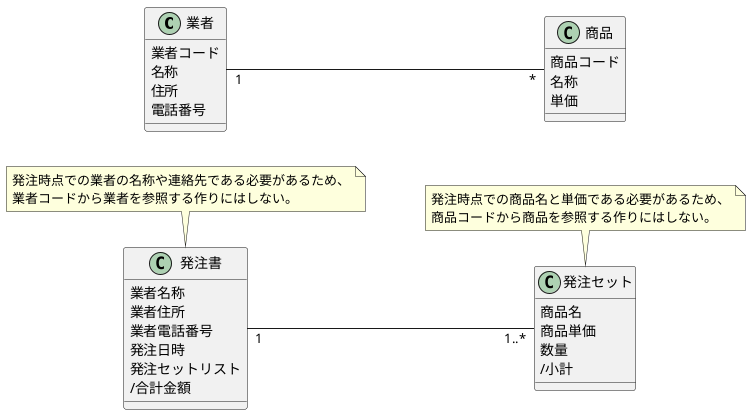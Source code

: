 @startuml Classes
left to right direction

class 業者 {
    業者コード
    名称
    住所
    電話番号
}

class 商品 {
    商品コード
    名称
    単価
}

class 発注セット {
    商品名
    商品単価
    数量
    /小計
}
note top of 発注セット
    発注時点での商品名と単価である必要があるため、
    商品コードから商品を参照する作りにはしない。
end note

class 発注書 {
    業者名称
    業者住所
    業者電話番号
    発注日時
    発注セットリスト
    /合計金額
}
note top of 発注書
    発注時点での業者の名称や連絡先である必要があるため、
    業者コードから業者を参照する作りにはしない。
end note

業者 "1" -- "*" 商品
発注書 "1" -- "1..*" 発注セット
@end
